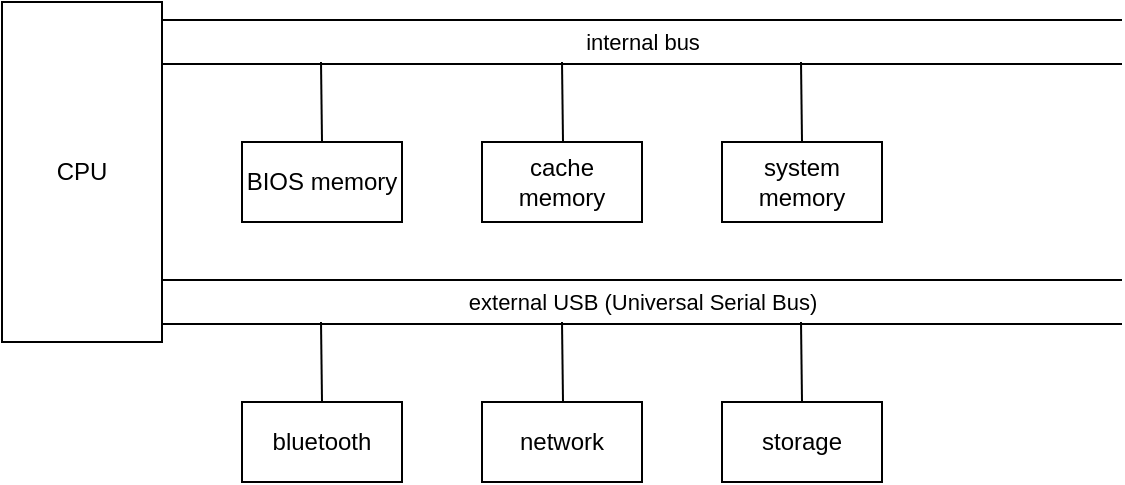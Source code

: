 <mxfile version="21.1.1" type="device">
  <diagram name="Page-1" id="r88WnvRVORwrYFejIt-5">
    <mxGraphModel dx="660" dy="1087" grid="1" gridSize="10" guides="1" tooltips="1" connect="1" arrows="1" fold="1" page="1" pageScale="1" pageWidth="827" pageHeight="1169" math="0" shadow="0">
      <root>
        <mxCell id="0" />
        <mxCell id="1" parent="0" />
        <mxCell id="_B9gCYp1_pOcSZyjMn9U-1" value="CPU" style="rounded=0;whiteSpace=wrap;html=1;" parent="1" vertex="1">
          <mxGeometry x="40" y="10" width="80" height="170" as="geometry" />
        </mxCell>
        <mxCell id="_B9gCYp1_pOcSZyjMn9U-2" value="BIOS memory" style="rounded=0;whiteSpace=wrap;html=1;" parent="1" vertex="1">
          <mxGeometry x="160" y="80" width="80" height="40" as="geometry" />
        </mxCell>
        <mxCell id="_B9gCYp1_pOcSZyjMn9U-3" value="system memory" style="rounded=0;whiteSpace=wrap;html=1;" parent="1" vertex="1">
          <mxGeometry x="400" y="80" width="80" height="40" as="geometry" />
        </mxCell>
        <mxCell id="_B9gCYp1_pOcSZyjMn9U-4" value="cache memory" style="rounded=0;whiteSpace=wrap;html=1;" parent="1" vertex="1">
          <mxGeometry x="280" y="80" width="80" height="40" as="geometry" />
        </mxCell>
        <mxCell id="_B9gCYp1_pOcSZyjMn9U-5" value="internal bus" style="shape=link;html=1;rounded=0;width=22;" parent="1" edge="1">
          <mxGeometry width="100" relative="1" as="geometry">
            <mxPoint x="120" y="30" as="sourcePoint" />
            <mxPoint x="600" y="30" as="targetPoint" />
          </mxGeometry>
        </mxCell>
        <mxCell id="_B9gCYp1_pOcSZyjMn9U-10" value="" style="endArrow=none;html=1;rounded=0;" parent="1" edge="1">
          <mxGeometry width="50" height="50" relative="1" as="geometry">
            <mxPoint x="200" y="80" as="sourcePoint" />
            <mxPoint x="199.5" y="40" as="targetPoint" />
          </mxGeometry>
        </mxCell>
        <mxCell id="_B9gCYp1_pOcSZyjMn9U-11" value="" style="endArrow=none;html=1;rounded=0;" parent="1" edge="1">
          <mxGeometry width="50" height="50" relative="1" as="geometry">
            <mxPoint x="320.5" y="80" as="sourcePoint" />
            <mxPoint x="320" y="40" as="targetPoint" />
          </mxGeometry>
        </mxCell>
        <mxCell id="_B9gCYp1_pOcSZyjMn9U-12" value="" style="endArrow=none;html=1;rounded=0;" parent="1" edge="1">
          <mxGeometry width="50" height="50" relative="1" as="geometry">
            <mxPoint x="440" y="80" as="sourcePoint" />
            <mxPoint x="439.5" y="40" as="targetPoint" />
          </mxGeometry>
        </mxCell>
        <mxCell id="HnNt78bpnuzYPmZ3KSiJ-12" value="bluetooth" style="rounded=0;whiteSpace=wrap;html=1;" vertex="1" parent="1">
          <mxGeometry x="160" y="210" width="80" height="40" as="geometry" />
        </mxCell>
        <mxCell id="HnNt78bpnuzYPmZ3KSiJ-13" value="storage" style="rounded=0;whiteSpace=wrap;html=1;" vertex="1" parent="1">
          <mxGeometry x="400" y="210" width="80" height="40" as="geometry" />
        </mxCell>
        <mxCell id="HnNt78bpnuzYPmZ3KSiJ-14" value="network" style="rounded=0;whiteSpace=wrap;html=1;" vertex="1" parent="1">
          <mxGeometry x="280" y="210" width="80" height="40" as="geometry" />
        </mxCell>
        <mxCell id="HnNt78bpnuzYPmZ3KSiJ-15" value="external USB (Universal Serial Bus)" style="shape=link;html=1;rounded=0;width=22;" edge="1" parent="1">
          <mxGeometry width="100" relative="1" as="geometry">
            <mxPoint x="120" y="160" as="sourcePoint" />
            <mxPoint x="600" y="160" as="targetPoint" />
          </mxGeometry>
        </mxCell>
        <mxCell id="HnNt78bpnuzYPmZ3KSiJ-16" value="" style="endArrow=none;html=1;rounded=0;" edge="1" parent="1">
          <mxGeometry width="50" height="50" relative="1" as="geometry">
            <mxPoint x="200" y="210" as="sourcePoint" />
            <mxPoint x="199.5" y="170" as="targetPoint" />
          </mxGeometry>
        </mxCell>
        <mxCell id="HnNt78bpnuzYPmZ3KSiJ-17" value="" style="endArrow=none;html=1;rounded=0;" edge="1" parent="1">
          <mxGeometry width="50" height="50" relative="1" as="geometry">
            <mxPoint x="320.5" y="210" as="sourcePoint" />
            <mxPoint x="320" y="170" as="targetPoint" />
          </mxGeometry>
        </mxCell>
        <mxCell id="HnNt78bpnuzYPmZ3KSiJ-18" value="" style="endArrow=none;html=1;rounded=0;" edge="1" parent="1">
          <mxGeometry width="50" height="50" relative="1" as="geometry">
            <mxPoint x="440" y="210" as="sourcePoint" />
            <mxPoint x="439.5" y="170" as="targetPoint" />
          </mxGeometry>
        </mxCell>
      </root>
    </mxGraphModel>
  </diagram>
</mxfile>
